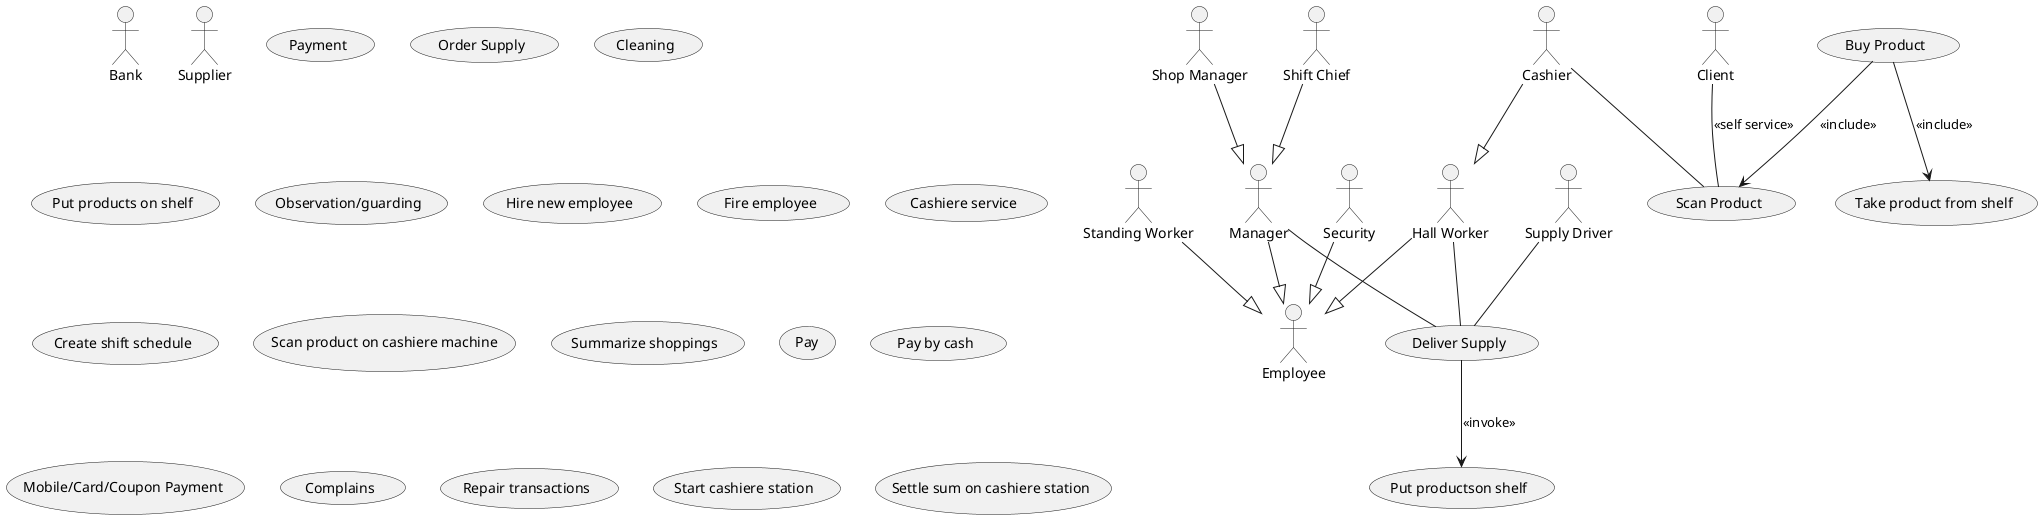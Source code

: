 @startuml

actor Employee
actor Manager
actor Cashier

actor "Shop Manager"
actor "Security"

actor "Standing Worker"
actor "Hall Worker"
actor "Shift Chief"

actor Bank 

actor "Supply Driver"
actor Supplier

actor Client 

Manager --|> Employee
(Shift Chief) --|> Manager
Cashier --|> (Hall Worker)
(Hall Worker) --|> Employee
(Standing Worker) --|> Employee
Security --|> Employee
(Shop Manager) --|> Manager

usecase "Payment"
usecase "Buy Product"
usecase "Order Supply"
usecase "Deliver Supply"
usecase "Cleaning"
usecase "Put products on shelf"
usecase "Observation/guarding"
usecase "Hire new employee"
usecase "Fire employee"
usecase "Cashiere service"
usecase "Create shift schedule"

usecase "Take product from shelf"

usecase "Scan product on cashiere machine"
usecase "Summarize shoppings"
usecase "Pay"
usecase "Pay by cash"
usecase "Mobile/Card/Coupon Payment"

usecase "Complains"
usecase "Repair transactions"

usecase "Start cashiere station"
usecase "Settle sum on cashiere station"

(Deliver Supply) --> (Put productson shelf)  : <<invoke>>

(Supply Driver) -- (Deliver Supply)
(Manager) -- (Deliver Supply)
(Hall Worker) -- (Deliver Supply)

Client -- (Scan Product) : <<self service>>
Cashier -- (Scan Product) 

(Buy Product) --> (Scan Product) : <<include>>
(Buy Product) --> (Take product from shelf) : <<include>>

@enduml